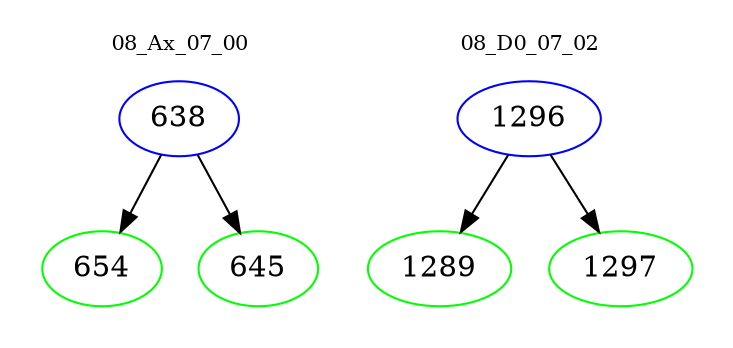 digraph{
subgraph cluster_0 {
color = white
label = "08_Ax_07_00";
fontsize=10;
T0_638 [label="638", color="blue"]
T0_638 -> T0_654 [color="black"]
T0_654 [label="654", color="green"]
T0_638 -> T0_645 [color="black"]
T0_645 [label="645", color="green"]
}
subgraph cluster_1 {
color = white
label = "08_D0_07_02";
fontsize=10;
T1_1296 [label="1296", color="blue"]
T1_1296 -> T1_1289 [color="black"]
T1_1289 [label="1289", color="green"]
T1_1296 -> T1_1297 [color="black"]
T1_1297 [label="1297", color="green"]
}
}
